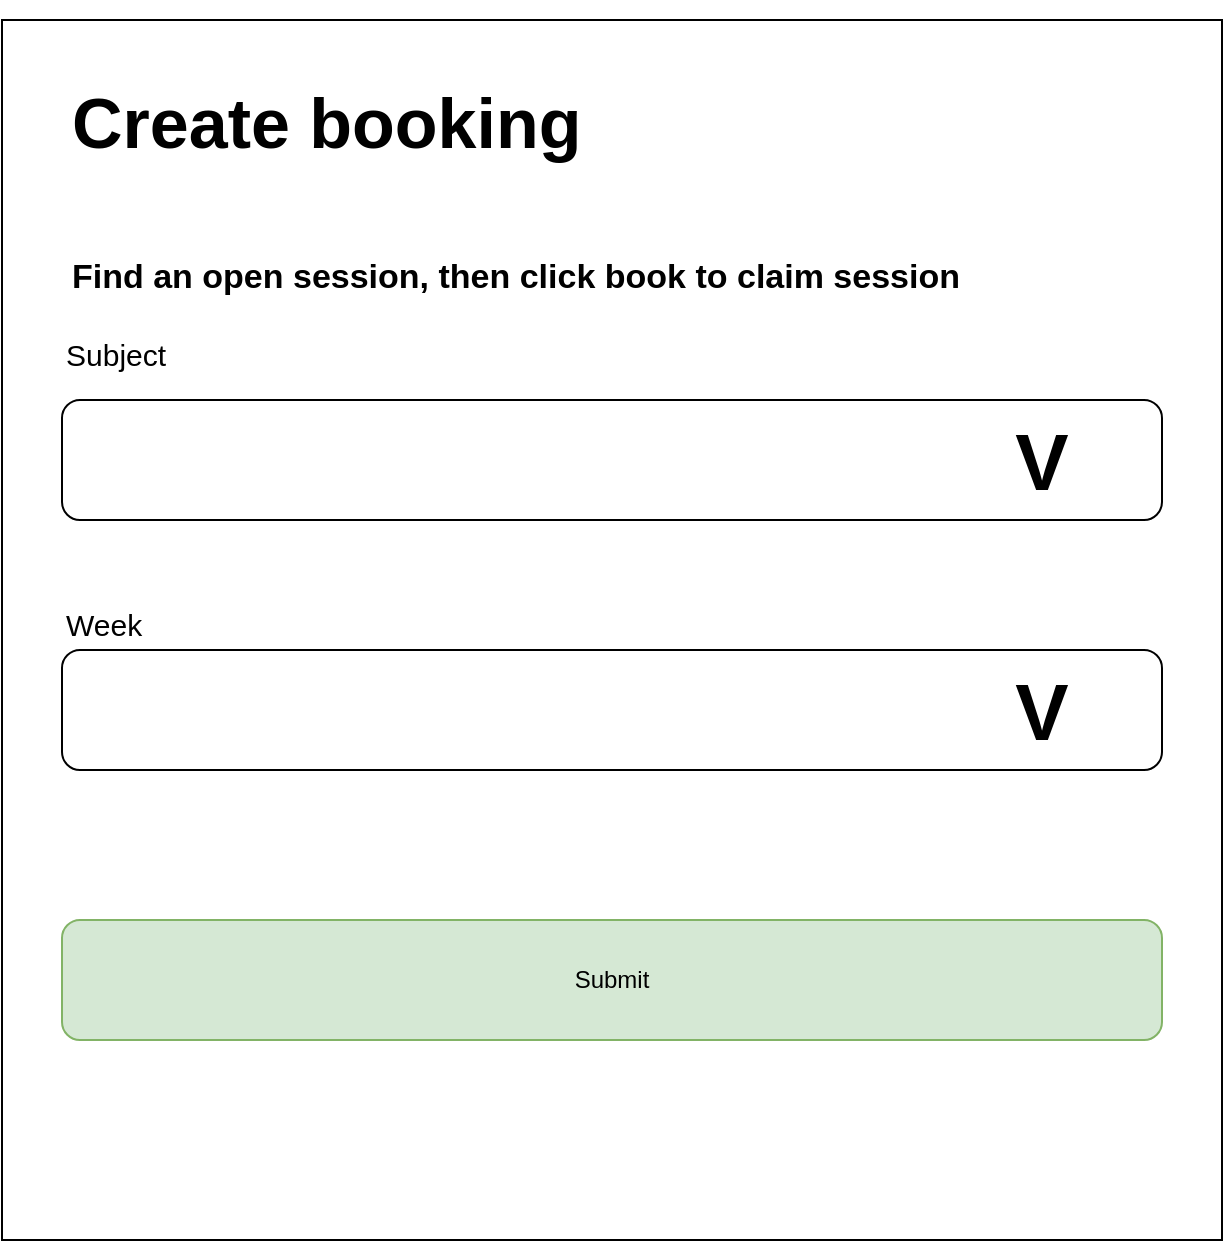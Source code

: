 <mxfile version="20.8.16" type="device"><diagram name="Page-1" id="_29S9JfiPIiBtTwBiU2v"><mxGraphModel dx="2074" dy="1205" grid="1" gridSize="10" guides="1" tooltips="1" connect="1" arrows="1" fold="1" page="1" pageScale="1" pageWidth="1654" pageHeight="1169" math="0" shadow="0"><root><mxCell id="0"/><mxCell id="1" parent="0"/><mxCell id="jNjB8IlZ2oDb5SdU0bEi-1" value="" style="whiteSpace=wrap;html=1;aspect=fixed;" parent="1" vertex="1"><mxGeometry x="500" y="220" width="610" height="610" as="geometry"/></mxCell><mxCell id="jNjB8IlZ2oDb5SdU0bEi-2" value="" style="rounded=1;whiteSpace=wrap;html=1;" parent="1" vertex="1"><mxGeometry x="530" y="410" width="550" height="60" as="geometry"/></mxCell><mxCell id="jNjB8IlZ2oDb5SdU0bEi-3" value="" style="rounded=1;whiteSpace=wrap;html=1;" parent="1" vertex="1"><mxGeometry x="530" y="535" width="550" height="60" as="geometry"/></mxCell><mxCell id="jNjB8IlZ2oDb5SdU0bEi-4" value="&lt;h1 style=&quot;&quot;&gt;&lt;font style=&quot;font-size: 35px;&quot;&gt;Create booking&lt;/font&gt;&lt;/h1&gt;" style="text;html=1;strokeColor=none;fillColor=none;spacing=5;spacingTop=-20;whiteSpace=wrap;overflow=hidden;rounded=0;fontSize=23;" parent="1" vertex="1"><mxGeometry x="530" y="220" width="500" height="90" as="geometry"/></mxCell><mxCell id="jNjB8IlZ2oDb5SdU0bEi-5" value="Submit" style="rounded=1;whiteSpace=wrap;html=1;fillColor=#d5e8d4;strokeColor=#82b366;" parent="1" vertex="1"><mxGeometry x="530" y="670" width="550" height="60" as="geometry"/></mxCell><mxCell id="jNjB8IlZ2oDb5SdU0bEi-6" value="&lt;font style=&quot;font-size: 15px;&quot;&gt;Subject&lt;/font&gt;" style="text;html=1;strokeColor=none;fillColor=none;align=left;verticalAlign=middle;whiteSpace=wrap;rounded=0;fontSize=35;" parent="1" vertex="1"><mxGeometry x="530" y="360" width="140" height="40" as="geometry"/></mxCell><mxCell id="RC0tHrinQGLaDH6dOPW5-2" value="&lt;span style=&quot;font-size: 15px;&quot;&gt;Week&lt;/span&gt;" style="text;html=1;strokeColor=none;fillColor=none;align=left;verticalAlign=middle;whiteSpace=wrap;rounded=0;fontSize=35;" parent="1" vertex="1"><mxGeometry x="530" y="495" width="140" height="40" as="geometry"/></mxCell><mxCell id="RC0tHrinQGLaDH6dOPW5-3" value="&lt;h1 style=&quot;&quot;&gt;&lt;font style=&quot;font-size: 17px;&quot;&gt;Find an open session, then click book to claim session&lt;/font&gt;&lt;/h1&gt;" style="text;html=1;strokeColor=none;fillColor=none;spacing=5;spacingTop=-20;whiteSpace=wrap;overflow=hidden;rounded=0;fontSize=23;" parent="1" vertex="1"><mxGeometry x="530" y="290" width="480" height="90" as="geometry"/></mxCell><mxCell id="l3OuXtq5oBT6wS_nY-3U-1" value="&lt;b&gt;&lt;font style=&quot;font-size: 40px;&quot;&gt;V&lt;/font&gt;&lt;/b&gt;" style="text;html=1;strokeColor=none;fillColor=none;align=center;verticalAlign=middle;whiteSpace=wrap;rounded=0;" vertex="1" parent="1"><mxGeometry x="990" y="425" width="60" height="30" as="geometry"/></mxCell><mxCell id="l3OuXtq5oBT6wS_nY-3U-2" value="&lt;b&gt;&lt;font style=&quot;font-size: 40px;&quot;&gt;V&lt;/font&gt;&lt;/b&gt;" style="text;html=1;strokeColor=none;fillColor=none;align=center;verticalAlign=middle;whiteSpace=wrap;rounded=0;" vertex="1" parent="1"><mxGeometry x="990" y="550" width="60" height="30" as="geometry"/></mxCell></root></mxGraphModel></diagram></mxfile>